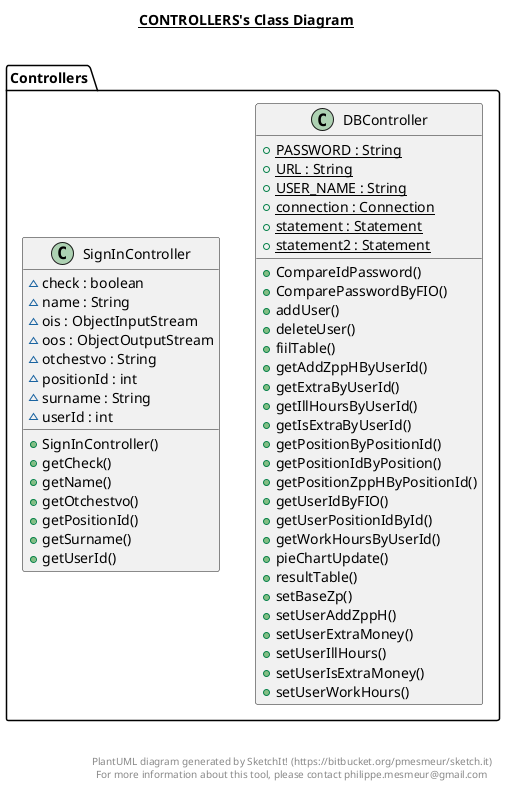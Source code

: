 @startuml

title __CONTROLLERS's Class Diagram__\n

  namespace Controllers {
    class Controllers.DBController {
        {static} + PASSWORD : String
        {static} + URL : String
        {static} + USER_NAME : String
        {static} + connection : Connection
        {static} + statement : Statement
        {static} + statement2 : Statement
        + CompareIdPassword()
        + ComparePasswordByFIO()
        + addUser()
        + deleteUser()
        + fiilTable()
        + getAddZppHByUserId()
        + getExtraByUserId()
        + getIllHoursByUserId()
        + getIsExtraByUserId()
        + getPositionByPositionId()
        + getPositionIdByPosition()
        + getPositionZppHByPositionId()
        + getUserIdByFIO()
        + getUserPositionIdById()
        + getWorkHoursByUserId()
        + pieChartUpdate()
        + resultTable()
        + setBaseZp()
        + setUserAddZppH()
        + setUserExtraMoney()
        + setUserIllHours()
        + setUserIsExtraMoney()
        + setUserWorkHours()
    }
  }
  

  namespace Controllers {
    class Controllers.SignInController {
        ~ check : boolean
        ~ name : String
        ~ ois : ObjectInputStream
        ~ oos : ObjectOutputStream
        ~ otchestvo : String
        ~ positionId : int
        ~ surname : String
        ~ userId : int
        + SignInController()
        + getCheck()
        + getName()
        + getOtchestvo()
        + getPositionId()
        + getSurname()
        + getUserId()
    }
  }
  



right footer


PlantUML diagram generated by SketchIt! (https://bitbucket.org/pmesmeur/sketch.it)
For more information about this tool, please contact philippe.mesmeur@gmail.com
endfooter

@enduml
